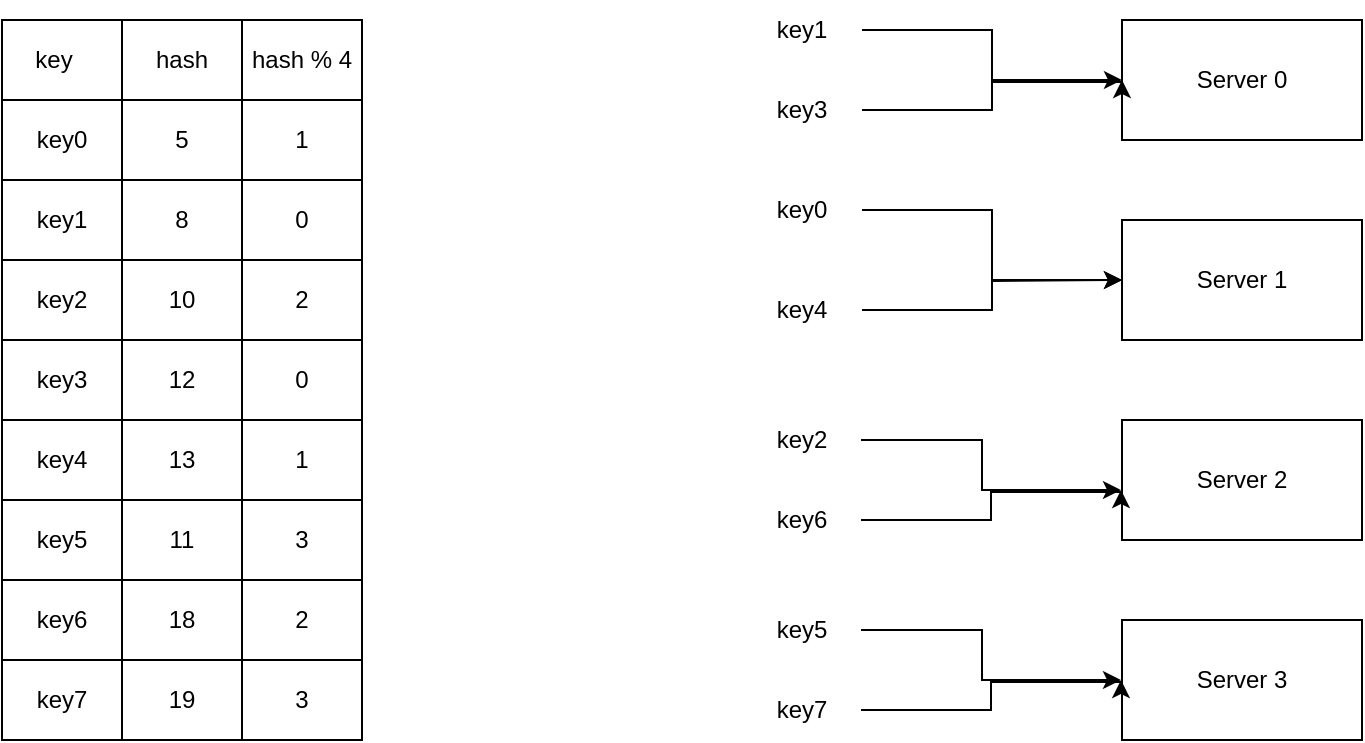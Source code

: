 <mxfile version="26.1.3">
  <diagram name="Page-1" id="V2EzLSBuoxpmCcwD27ga">
    <mxGraphModel dx="1364" dy="758" grid="1" gridSize="10" guides="1" tooltips="1" connect="1" arrows="1" fold="1" page="1" pageScale="1" pageWidth="850" pageHeight="1100" math="0" shadow="0">
      <root>
        <mxCell id="0" />
        <mxCell id="1" parent="0" />
        <mxCell id="L3mOhsV6HrMKEacIkS7J-15" value="" style="shape=table;startSize=0;container=1;collapsible=0;childLayout=tableLayout;" vertex="1" parent="1">
          <mxGeometry x="40" y="120" width="180" height="360" as="geometry" />
        </mxCell>
        <mxCell id="L3mOhsV6HrMKEacIkS7J-16" value="" style="shape=tableRow;horizontal=0;startSize=0;swimlaneHead=0;swimlaneBody=0;strokeColor=inherit;top=0;left=0;bottom=0;right=0;collapsible=0;dropTarget=0;fillColor=none;points=[[0,0.5],[1,0.5]];portConstraint=eastwest;" vertex="1" parent="L3mOhsV6HrMKEacIkS7J-15">
          <mxGeometry width="180" height="40" as="geometry" />
        </mxCell>
        <mxCell id="L3mOhsV6HrMKEacIkS7J-17" value="key&lt;span style=&quot;white-space: pre;&quot;&gt;&#x9;&lt;/span&gt;" style="shape=partialRectangle;html=1;whiteSpace=wrap;connectable=0;strokeColor=inherit;overflow=hidden;fillColor=none;top=0;left=0;bottom=0;right=0;pointerEvents=1;" vertex="1" parent="L3mOhsV6HrMKEacIkS7J-16">
          <mxGeometry width="60" height="40" as="geometry">
            <mxRectangle width="60" height="40" as="alternateBounds" />
          </mxGeometry>
        </mxCell>
        <mxCell id="L3mOhsV6HrMKEacIkS7J-18" value="hash" style="shape=partialRectangle;html=1;whiteSpace=wrap;connectable=0;strokeColor=inherit;overflow=hidden;fillColor=none;top=0;left=0;bottom=0;right=0;pointerEvents=1;" vertex="1" parent="L3mOhsV6HrMKEacIkS7J-16">
          <mxGeometry x="60" width="60" height="40" as="geometry">
            <mxRectangle width="60" height="40" as="alternateBounds" />
          </mxGeometry>
        </mxCell>
        <mxCell id="L3mOhsV6HrMKEacIkS7J-19" value="hash % 4" style="shape=partialRectangle;html=1;whiteSpace=wrap;connectable=0;strokeColor=inherit;overflow=hidden;fillColor=none;top=0;left=0;bottom=0;right=0;pointerEvents=1;" vertex="1" parent="L3mOhsV6HrMKEacIkS7J-16">
          <mxGeometry x="120" width="60" height="40" as="geometry">
            <mxRectangle width="60" height="40" as="alternateBounds" />
          </mxGeometry>
        </mxCell>
        <mxCell id="L3mOhsV6HrMKEacIkS7J-20" value="" style="shape=tableRow;horizontal=0;startSize=0;swimlaneHead=0;swimlaneBody=0;strokeColor=inherit;top=0;left=0;bottom=0;right=0;collapsible=0;dropTarget=0;fillColor=none;points=[[0,0.5],[1,0.5]];portConstraint=eastwest;" vertex="1" parent="L3mOhsV6HrMKEacIkS7J-15">
          <mxGeometry y="40" width="180" height="40" as="geometry" />
        </mxCell>
        <mxCell id="L3mOhsV6HrMKEacIkS7J-21" value="key0" style="shape=partialRectangle;html=1;whiteSpace=wrap;connectable=0;strokeColor=inherit;overflow=hidden;fillColor=none;top=0;left=0;bottom=0;right=0;pointerEvents=1;" vertex="1" parent="L3mOhsV6HrMKEacIkS7J-20">
          <mxGeometry width="60" height="40" as="geometry">
            <mxRectangle width="60" height="40" as="alternateBounds" />
          </mxGeometry>
        </mxCell>
        <mxCell id="L3mOhsV6HrMKEacIkS7J-22" value="5" style="shape=partialRectangle;html=1;whiteSpace=wrap;connectable=0;strokeColor=inherit;overflow=hidden;fillColor=none;top=0;left=0;bottom=0;right=0;pointerEvents=1;" vertex="1" parent="L3mOhsV6HrMKEacIkS7J-20">
          <mxGeometry x="60" width="60" height="40" as="geometry">
            <mxRectangle width="60" height="40" as="alternateBounds" />
          </mxGeometry>
        </mxCell>
        <mxCell id="L3mOhsV6HrMKEacIkS7J-23" value="1" style="shape=partialRectangle;html=1;whiteSpace=wrap;connectable=0;strokeColor=inherit;overflow=hidden;fillColor=none;top=0;left=0;bottom=0;right=0;pointerEvents=1;" vertex="1" parent="L3mOhsV6HrMKEacIkS7J-20">
          <mxGeometry x="120" width="60" height="40" as="geometry">
            <mxRectangle width="60" height="40" as="alternateBounds" />
          </mxGeometry>
        </mxCell>
        <mxCell id="L3mOhsV6HrMKEacIkS7J-24" value="" style="shape=tableRow;horizontal=0;startSize=0;swimlaneHead=0;swimlaneBody=0;strokeColor=inherit;top=0;left=0;bottom=0;right=0;collapsible=0;dropTarget=0;fillColor=none;points=[[0,0.5],[1,0.5]];portConstraint=eastwest;" vertex="1" parent="L3mOhsV6HrMKEacIkS7J-15">
          <mxGeometry y="80" width="180" height="40" as="geometry" />
        </mxCell>
        <mxCell id="L3mOhsV6HrMKEacIkS7J-25" value="key1" style="shape=partialRectangle;html=1;whiteSpace=wrap;connectable=0;strokeColor=inherit;overflow=hidden;fillColor=none;top=0;left=0;bottom=0;right=0;pointerEvents=1;" vertex="1" parent="L3mOhsV6HrMKEacIkS7J-24">
          <mxGeometry width="60" height="40" as="geometry">
            <mxRectangle width="60" height="40" as="alternateBounds" />
          </mxGeometry>
        </mxCell>
        <mxCell id="L3mOhsV6HrMKEacIkS7J-26" value="8" style="shape=partialRectangle;html=1;whiteSpace=wrap;connectable=0;strokeColor=inherit;overflow=hidden;fillColor=none;top=0;left=0;bottom=0;right=0;pointerEvents=1;" vertex="1" parent="L3mOhsV6HrMKEacIkS7J-24">
          <mxGeometry x="60" width="60" height="40" as="geometry">
            <mxRectangle width="60" height="40" as="alternateBounds" />
          </mxGeometry>
        </mxCell>
        <mxCell id="L3mOhsV6HrMKEacIkS7J-27" value="0" style="shape=partialRectangle;html=1;whiteSpace=wrap;connectable=0;strokeColor=inherit;overflow=hidden;fillColor=none;top=0;left=0;bottom=0;right=0;pointerEvents=1;" vertex="1" parent="L3mOhsV6HrMKEacIkS7J-24">
          <mxGeometry x="120" width="60" height="40" as="geometry">
            <mxRectangle width="60" height="40" as="alternateBounds" />
          </mxGeometry>
        </mxCell>
        <mxCell id="L3mOhsV6HrMKEacIkS7J-28" value="" style="shape=tableRow;horizontal=0;startSize=0;swimlaneHead=0;swimlaneBody=0;strokeColor=inherit;top=0;left=0;bottom=0;right=0;collapsible=0;dropTarget=0;fillColor=none;points=[[0,0.5],[1,0.5]];portConstraint=eastwest;" vertex="1" parent="L3mOhsV6HrMKEacIkS7J-15">
          <mxGeometry y="120" width="180" height="40" as="geometry" />
        </mxCell>
        <mxCell id="L3mOhsV6HrMKEacIkS7J-29" value="key2" style="shape=partialRectangle;html=1;whiteSpace=wrap;connectable=0;strokeColor=inherit;overflow=hidden;fillColor=none;top=0;left=0;bottom=0;right=0;pointerEvents=1;" vertex="1" parent="L3mOhsV6HrMKEacIkS7J-28">
          <mxGeometry width="60" height="40" as="geometry">
            <mxRectangle width="60" height="40" as="alternateBounds" />
          </mxGeometry>
        </mxCell>
        <mxCell id="L3mOhsV6HrMKEacIkS7J-30" value="10" style="shape=partialRectangle;html=1;whiteSpace=wrap;connectable=0;strokeColor=inherit;overflow=hidden;fillColor=none;top=0;left=0;bottom=0;right=0;pointerEvents=1;" vertex="1" parent="L3mOhsV6HrMKEacIkS7J-28">
          <mxGeometry x="60" width="60" height="40" as="geometry">
            <mxRectangle width="60" height="40" as="alternateBounds" />
          </mxGeometry>
        </mxCell>
        <mxCell id="L3mOhsV6HrMKEacIkS7J-31" value="2" style="shape=partialRectangle;html=1;whiteSpace=wrap;connectable=0;strokeColor=inherit;overflow=hidden;fillColor=none;top=0;left=0;bottom=0;right=0;pointerEvents=1;" vertex="1" parent="L3mOhsV6HrMKEacIkS7J-28">
          <mxGeometry x="120" width="60" height="40" as="geometry">
            <mxRectangle width="60" height="40" as="alternateBounds" />
          </mxGeometry>
        </mxCell>
        <mxCell id="L3mOhsV6HrMKEacIkS7J-32" value="" style="shape=tableRow;horizontal=0;startSize=0;swimlaneHead=0;swimlaneBody=0;strokeColor=inherit;top=0;left=0;bottom=0;right=0;collapsible=0;dropTarget=0;fillColor=none;points=[[0,0.5],[1,0.5]];portConstraint=eastwest;" vertex="1" parent="L3mOhsV6HrMKEacIkS7J-15">
          <mxGeometry y="160" width="180" height="40" as="geometry" />
        </mxCell>
        <mxCell id="L3mOhsV6HrMKEacIkS7J-33" value="key3" style="shape=partialRectangle;html=1;whiteSpace=wrap;connectable=0;strokeColor=inherit;overflow=hidden;fillColor=none;top=0;left=0;bottom=0;right=0;pointerEvents=1;" vertex="1" parent="L3mOhsV6HrMKEacIkS7J-32">
          <mxGeometry width="60" height="40" as="geometry">
            <mxRectangle width="60" height="40" as="alternateBounds" />
          </mxGeometry>
        </mxCell>
        <mxCell id="L3mOhsV6HrMKEacIkS7J-34" value="12" style="shape=partialRectangle;html=1;whiteSpace=wrap;connectable=0;strokeColor=inherit;overflow=hidden;fillColor=none;top=0;left=0;bottom=0;right=0;pointerEvents=1;" vertex="1" parent="L3mOhsV6HrMKEacIkS7J-32">
          <mxGeometry x="60" width="60" height="40" as="geometry">
            <mxRectangle width="60" height="40" as="alternateBounds" />
          </mxGeometry>
        </mxCell>
        <mxCell id="L3mOhsV6HrMKEacIkS7J-35" value="0" style="shape=partialRectangle;html=1;whiteSpace=wrap;connectable=0;strokeColor=inherit;overflow=hidden;fillColor=none;top=0;left=0;bottom=0;right=0;pointerEvents=1;" vertex="1" parent="L3mOhsV6HrMKEacIkS7J-32">
          <mxGeometry x="120" width="60" height="40" as="geometry">
            <mxRectangle width="60" height="40" as="alternateBounds" />
          </mxGeometry>
        </mxCell>
        <mxCell id="L3mOhsV6HrMKEacIkS7J-36" value="" style="shape=tableRow;horizontal=0;startSize=0;swimlaneHead=0;swimlaneBody=0;strokeColor=inherit;top=0;left=0;bottom=0;right=0;collapsible=0;dropTarget=0;fillColor=none;points=[[0,0.5],[1,0.5]];portConstraint=eastwest;" vertex="1" parent="L3mOhsV6HrMKEacIkS7J-15">
          <mxGeometry y="200" width="180" height="40" as="geometry" />
        </mxCell>
        <mxCell id="L3mOhsV6HrMKEacIkS7J-37" value="key4" style="shape=partialRectangle;html=1;whiteSpace=wrap;connectable=0;strokeColor=inherit;overflow=hidden;fillColor=none;top=0;left=0;bottom=0;right=0;pointerEvents=1;" vertex="1" parent="L3mOhsV6HrMKEacIkS7J-36">
          <mxGeometry width="60" height="40" as="geometry">
            <mxRectangle width="60" height="40" as="alternateBounds" />
          </mxGeometry>
        </mxCell>
        <mxCell id="L3mOhsV6HrMKEacIkS7J-38" value="13" style="shape=partialRectangle;html=1;whiteSpace=wrap;connectable=0;strokeColor=inherit;overflow=hidden;fillColor=none;top=0;left=0;bottom=0;right=0;pointerEvents=1;" vertex="1" parent="L3mOhsV6HrMKEacIkS7J-36">
          <mxGeometry x="60" width="60" height="40" as="geometry">
            <mxRectangle width="60" height="40" as="alternateBounds" />
          </mxGeometry>
        </mxCell>
        <mxCell id="L3mOhsV6HrMKEacIkS7J-39" value="1" style="shape=partialRectangle;html=1;whiteSpace=wrap;connectable=0;strokeColor=inherit;overflow=hidden;fillColor=none;top=0;left=0;bottom=0;right=0;pointerEvents=1;" vertex="1" parent="L3mOhsV6HrMKEacIkS7J-36">
          <mxGeometry x="120" width="60" height="40" as="geometry">
            <mxRectangle width="60" height="40" as="alternateBounds" />
          </mxGeometry>
        </mxCell>
        <mxCell id="L3mOhsV6HrMKEacIkS7J-40" value="" style="shape=tableRow;horizontal=0;startSize=0;swimlaneHead=0;swimlaneBody=0;strokeColor=inherit;top=0;left=0;bottom=0;right=0;collapsible=0;dropTarget=0;fillColor=none;points=[[0,0.5],[1,0.5]];portConstraint=eastwest;" vertex="1" parent="L3mOhsV6HrMKEacIkS7J-15">
          <mxGeometry y="240" width="180" height="40" as="geometry" />
        </mxCell>
        <mxCell id="L3mOhsV6HrMKEacIkS7J-41" value="key5" style="shape=partialRectangle;html=1;whiteSpace=wrap;connectable=0;strokeColor=inherit;overflow=hidden;fillColor=none;top=0;left=0;bottom=0;right=0;pointerEvents=1;" vertex="1" parent="L3mOhsV6HrMKEacIkS7J-40">
          <mxGeometry width="60" height="40" as="geometry">
            <mxRectangle width="60" height="40" as="alternateBounds" />
          </mxGeometry>
        </mxCell>
        <mxCell id="L3mOhsV6HrMKEacIkS7J-42" value="11" style="shape=partialRectangle;html=1;whiteSpace=wrap;connectable=0;strokeColor=inherit;overflow=hidden;fillColor=none;top=0;left=0;bottom=0;right=0;pointerEvents=1;" vertex="1" parent="L3mOhsV6HrMKEacIkS7J-40">
          <mxGeometry x="60" width="60" height="40" as="geometry">
            <mxRectangle width="60" height="40" as="alternateBounds" />
          </mxGeometry>
        </mxCell>
        <mxCell id="L3mOhsV6HrMKEacIkS7J-43" value="3" style="shape=partialRectangle;html=1;whiteSpace=wrap;connectable=0;strokeColor=inherit;overflow=hidden;fillColor=none;top=0;left=0;bottom=0;right=0;pointerEvents=1;" vertex="1" parent="L3mOhsV6HrMKEacIkS7J-40">
          <mxGeometry x="120" width="60" height="40" as="geometry">
            <mxRectangle width="60" height="40" as="alternateBounds" />
          </mxGeometry>
        </mxCell>
        <mxCell id="L3mOhsV6HrMKEacIkS7J-44" value="" style="shape=tableRow;horizontal=0;startSize=0;swimlaneHead=0;swimlaneBody=0;strokeColor=inherit;top=0;left=0;bottom=0;right=0;collapsible=0;dropTarget=0;fillColor=none;points=[[0,0.5],[1,0.5]];portConstraint=eastwest;" vertex="1" parent="L3mOhsV6HrMKEacIkS7J-15">
          <mxGeometry y="280" width="180" height="40" as="geometry" />
        </mxCell>
        <mxCell id="L3mOhsV6HrMKEacIkS7J-45" value="key6" style="shape=partialRectangle;html=1;whiteSpace=wrap;connectable=0;strokeColor=inherit;overflow=hidden;fillColor=none;top=0;left=0;bottom=0;right=0;pointerEvents=1;" vertex="1" parent="L3mOhsV6HrMKEacIkS7J-44">
          <mxGeometry width="60" height="40" as="geometry">
            <mxRectangle width="60" height="40" as="alternateBounds" />
          </mxGeometry>
        </mxCell>
        <mxCell id="L3mOhsV6HrMKEacIkS7J-46" value="18" style="shape=partialRectangle;html=1;whiteSpace=wrap;connectable=0;strokeColor=inherit;overflow=hidden;fillColor=none;top=0;left=0;bottom=0;right=0;pointerEvents=1;" vertex="1" parent="L3mOhsV6HrMKEacIkS7J-44">
          <mxGeometry x="60" width="60" height="40" as="geometry">
            <mxRectangle width="60" height="40" as="alternateBounds" />
          </mxGeometry>
        </mxCell>
        <mxCell id="L3mOhsV6HrMKEacIkS7J-47" value="2" style="shape=partialRectangle;html=1;whiteSpace=wrap;connectable=0;strokeColor=inherit;overflow=hidden;fillColor=none;top=0;left=0;bottom=0;right=0;pointerEvents=1;" vertex="1" parent="L3mOhsV6HrMKEacIkS7J-44">
          <mxGeometry x="120" width="60" height="40" as="geometry">
            <mxRectangle width="60" height="40" as="alternateBounds" />
          </mxGeometry>
        </mxCell>
        <mxCell id="L3mOhsV6HrMKEacIkS7J-48" value="" style="shape=tableRow;horizontal=0;startSize=0;swimlaneHead=0;swimlaneBody=0;strokeColor=inherit;top=0;left=0;bottom=0;right=0;collapsible=0;dropTarget=0;fillColor=none;points=[[0,0.5],[1,0.5]];portConstraint=eastwest;" vertex="1" parent="L3mOhsV6HrMKEacIkS7J-15">
          <mxGeometry y="320" width="180" height="40" as="geometry" />
        </mxCell>
        <mxCell id="L3mOhsV6HrMKEacIkS7J-49" value="key7" style="shape=partialRectangle;html=1;whiteSpace=wrap;connectable=0;strokeColor=inherit;overflow=hidden;fillColor=none;top=0;left=0;bottom=0;right=0;pointerEvents=1;" vertex="1" parent="L3mOhsV6HrMKEacIkS7J-48">
          <mxGeometry width="60" height="40" as="geometry">
            <mxRectangle width="60" height="40" as="alternateBounds" />
          </mxGeometry>
        </mxCell>
        <mxCell id="L3mOhsV6HrMKEacIkS7J-50" value="19" style="shape=partialRectangle;html=1;whiteSpace=wrap;connectable=0;strokeColor=inherit;overflow=hidden;fillColor=none;top=0;left=0;bottom=0;right=0;pointerEvents=1;" vertex="1" parent="L3mOhsV6HrMKEacIkS7J-48">
          <mxGeometry x="60" width="60" height="40" as="geometry">
            <mxRectangle width="60" height="40" as="alternateBounds" />
          </mxGeometry>
        </mxCell>
        <mxCell id="L3mOhsV6HrMKEacIkS7J-51" value="3" style="shape=partialRectangle;html=1;whiteSpace=wrap;connectable=0;strokeColor=inherit;overflow=hidden;fillColor=none;top=0;left=0;bottom=0;right=0;pointerEvents=1;" vertex="1" parent="L3mOhsV6HrMKEacIkS7J-48">
          <mxGeometry x="120" width="60" height="40" as="geometry">
            <mxRectangle width="60" height="40" as="alternateBounds" />
          </mxGeometry>
        </mxCell>
        <mxCell id="L3mOhsV6HrMKEacIkS7J-52" value="Server 0" style="rounded=0;whiteSpace=wrap;html=1;" vertex="1" parent="1">
          <mxGeometry x="600" y="120" width="120" height="60" as="geometry" />
        </mxCell>
        <mxCell id="L3mOhsV6HrMKEacIkS7J-53" value="Server 1" style="rounded=0;whiteSpace=wrap;html=1;" vertex="1" parent="1">
          <mxGeometry x="600" y="220" width="120" height="60" as="geometry" />
        </mxCell>
        <mxCell id="L3mOhsV6HrMKEacIkS7J-54" value="Server 2" style="rounded=0;whiteSpace=wrap;html=1;" vertex="1" parent="1">
          <mxGeometry x="600" y="320" width="120" height="60" as="geometry" />
        </mxCell>
        <mxCell id="L3mOhsV6HrMKEacIkS7J-55" value="Server 3" style="rounded=0;whiteSpace=wrap;html=1;" vertex="1" parent="1">
          <mxGeometry x="600" y="420" width="120" height="60" as="geometry" />
        </mxCell>
        <mxCell id="L3mOhsV6HrMKEacIkS7J-58" style="edgeStyle=orthogonalEdgeStyle;rounded=0;orthogonalLoop=1;jettySize=auto;html=1;exitX=1;exitY=0.5;exitDx=0;exitDy=0;entryX=0;entryY=0.5;entryDx=0;entryDy=0;" edge="1" parent="1" source="L3mOhsV6HrMKEacIkS7J-56" target="L3mOhsV6HrMKEacIkS7J-52">
          <mxGeometry relative="1" as="geometry" />
        </mxCell>
        <mxCell id="L3mOhsV6HrMKEacIkS7J-56" value="key1" style="text;html=1;align=center;verticalAlign=middle;whiteSpace=wrap;rounded=0;" vertex="1" parent="1">
          <mxGeometry x="410" y="110" width="60" height="30" as="geometry" />
        </mxCell>
        <mxCell id="L3mOhsV6HrMKEacIkS7J-59" style="edgeStyle=orthogonalEdgeStyle;rounded=0;orthogonalLoop=1;jettySize=auto;html=1;exitX=1;exitY=0.5;exitDx=0;exitDy=0;" edge="1" parent="1" source="L3mOhsV6HrMKEacIkS7J-57">
          <mxGeometry relative="1" as="geometry">
            <mxPoint x="600" y="150" as="targetPoint" />
            <Array as="points">
              <mxPoint x="535" y="165" />
              <mxPoint x="535" y="151" />
            </Array>
          </mxGeometry>
        </mxCell>
        <mxCell id="L3mOhsV6HrMKEacIkS7J-57" value="key3" style="text;html=1;align=center;verticalAlign=middle;whiteSpace=wrap;rounded=0;" vertex="1" parent="1">
          <mxGeometry x="410" y="150" width="60" height="30" as="geometry" />
        </mxCell>
        <mxCell id="L3mOhsV6HrMKEacIkS7J-62" style="edgeStyle=orthogonalEdgeStyle;rounded=0;orthogonalLoop=1;jettySize=auto;html=1;exitX=1;exitY=0.5;exitDx=0;exitDy=0;entryX=0;entryY=0.5;entryDx=0;entryDy=0;" edge="1" parent="1" source="L3mOhsV6HrMKEacIkS7J-60" target="L3mOhsV6HrMKEacIkS7J-53">
          <mxGeometry relative="1" as="geometry" />
        </mxCell>
        <mxCell id="L3mOhsV6HrMKEacIkS7J-60" value="key0" style="text;html=1;align=center;verticalAlign=middle;whiteSpace=wrap;rounded=0;" vertex="1" parent="1">
          <mxGeometry x="410" y="200" width="60" height="30" as="geometry" />
        </mxCell>
        <mxCell id="L3mOhsV6HrMKEacIkS7J-63" style="edgeStyle=orthogonalEdgeStyle;rounded=0;orthogonalLoop=1;jettySize=auto;html=1;" edge="1" parent="1" source="L3mOhsV6HrMKEacIkS7J-61">
          <mxGeometry relative="1" as="geometry">
            <mxPoint x="600" y="250" as="targetPoint" />
          </mxGeometry>
        </mxCell>
        <mxCell id="L3mOhsV6HrMKEacIkS7J-61" value="key4" style="text;html=1;align=center;verticalAlign=middle;whiteSpace=wrap;rounded=0;" vertex="1" parent="1">
          <mxGeometry x="410" y="250" width="60" height="30" as="geometry" />
        </mxCell>
        <mxCell id="L3mOhsV6HrMKEacIkS7J-64" style="edgeStyle=orthogonalEdgeStyle;rounded=0;orthogonalLoop=1;jettySize=auto;html=1;exitX=1;exitY=0.5;exitDx=0;exitDy=0;entryX=0;entryY=0.5;entryDx=0;entryDy=0;" edge="1" parent="1" source="L3mOhsV6HrMKEacIkS7J-65">
          <mxGeometry relative="1" as="geometry">
            <mxPoint x="599.5" y="355" as="targetPoint" />
            <Array as="points">
              <mxPoint x="530" y="330" />
              <mxPoint x="530" y="355" />
            </Array>
          </mxGeometry>
        </mxCell>
        <mxCell id="L3mOhsV6HrMKEacIkS7J-65" value="key2" style="text;html=1;align=center;verticalAlign=middle;whiteSpace=wrap;rounded=0;" vertex="1" parent="1">
          <mxGeometry x="409.5" y="315" width="60" height="30" as="geometry" />
        </mxCell>
        <mxCell id="L3mOhsV6HrMKEacIkS7J-66" style="edgeStyle=orthogonalEdgeStyle;rounded=0;orthogonalLoop=1;jettySize=auto;html=1;exitX=1;exitY=0.5;exitDx=0;exitDy=0;" edge="1" parent="1" source="L3mOhsV6HrMKEacIkS7J-67">
          <mxGeometry relative="1" as="geometry">
            <mxPoint x="599.5" y="355" as="targetPoint" />
            <Array as="points">
              <mxPoint x="534.5" y="370" />
              <mxPoint x="534.5" y="356" />
            </Array>
          </mxGeometry>
        </mxCell>
        <mxCell id="L3mOhsV6HrMKEacIkS7J-67" value="key6" style="text;html=1;align=center;verticalAlign=middle;whiteSpace=wrap;rounded=0;" vertex="1" parent="1">
          <mxGeometry x="409.5" y="355" width="60" height="30" as="geometry" />
        </mxCell>
        <mxCell id="L3mOhsV6HrMKEacIkS7J-68" style="edgeStyle=orthogonalEdgeStyle;rounded=0;orthogonalLoop=1;jettySize=auto;html=1;exitX=1;exitY=0.5;exitDx=0;exitDy=0;entryX=0;entryY=0.5;entryDx=0;entryDy=0;" edge="1" parent="1" source="L3mOhsV6HrMKEacIkS7J-69">
          <mxGeometry relative="1" as="geometry">
            <mxPoint x="599.5" y="450" as="targetPoint" />
            <Array as="points">
              <mxPoint x="530" y="425" />
              <mxPoint x="530" y="450" />
            </Array>
          </mxGeometry>
        </mxCell>
        <mxCell id="L3mOhsV6HrMKEacIkS7J-69" value="key5" style="text;html=1;align=center;verticalAlign=middle;whiteSpace=wrap;rounded=0;" vertex="1" parent="1">
          <mxGeometry x="409.5" y="410" width="60" height="30" as="geometry" />
        </mxCell>
        <mxCell id="L3mOhsV6HrMKEacIkS7J-70" style="edgeStyle=orthogonalEdgeStyle;rounded=0;orthogonalLoop=1;jettySize=auto;html=1;exitX=1;exitY=0.5;exitDx=0;exitDy=0;" edge="1" parent="1" source="L3mOhsV6HrMKEacIkS7J-71">
          <mxGeometry relative="1" as="geometry">
            <mxPoint x="599.5" y="450" as="targetPoint" />
            <Array as="points">
              <mxPoint x="534.5" y="465" />
              <mxPoint x="534.5" y="451" />
            </Array>
          </mxGeometry>
        </mxCell>
        <mxCell id="L3mOhsV6HrMKEacIkS7J-71" value="key7" style="text;html=1;align=center;verticalAlign=middle;whiteSpace=wrap;rounded=0;" vertex="1" parent="1">
          <mxGeometry x="409.5" y="450" width="60" height="30" as="geometry" />
        </mxCell>
      </root>
    </mxGraphModel>
  </diagram>
</mxfile>
